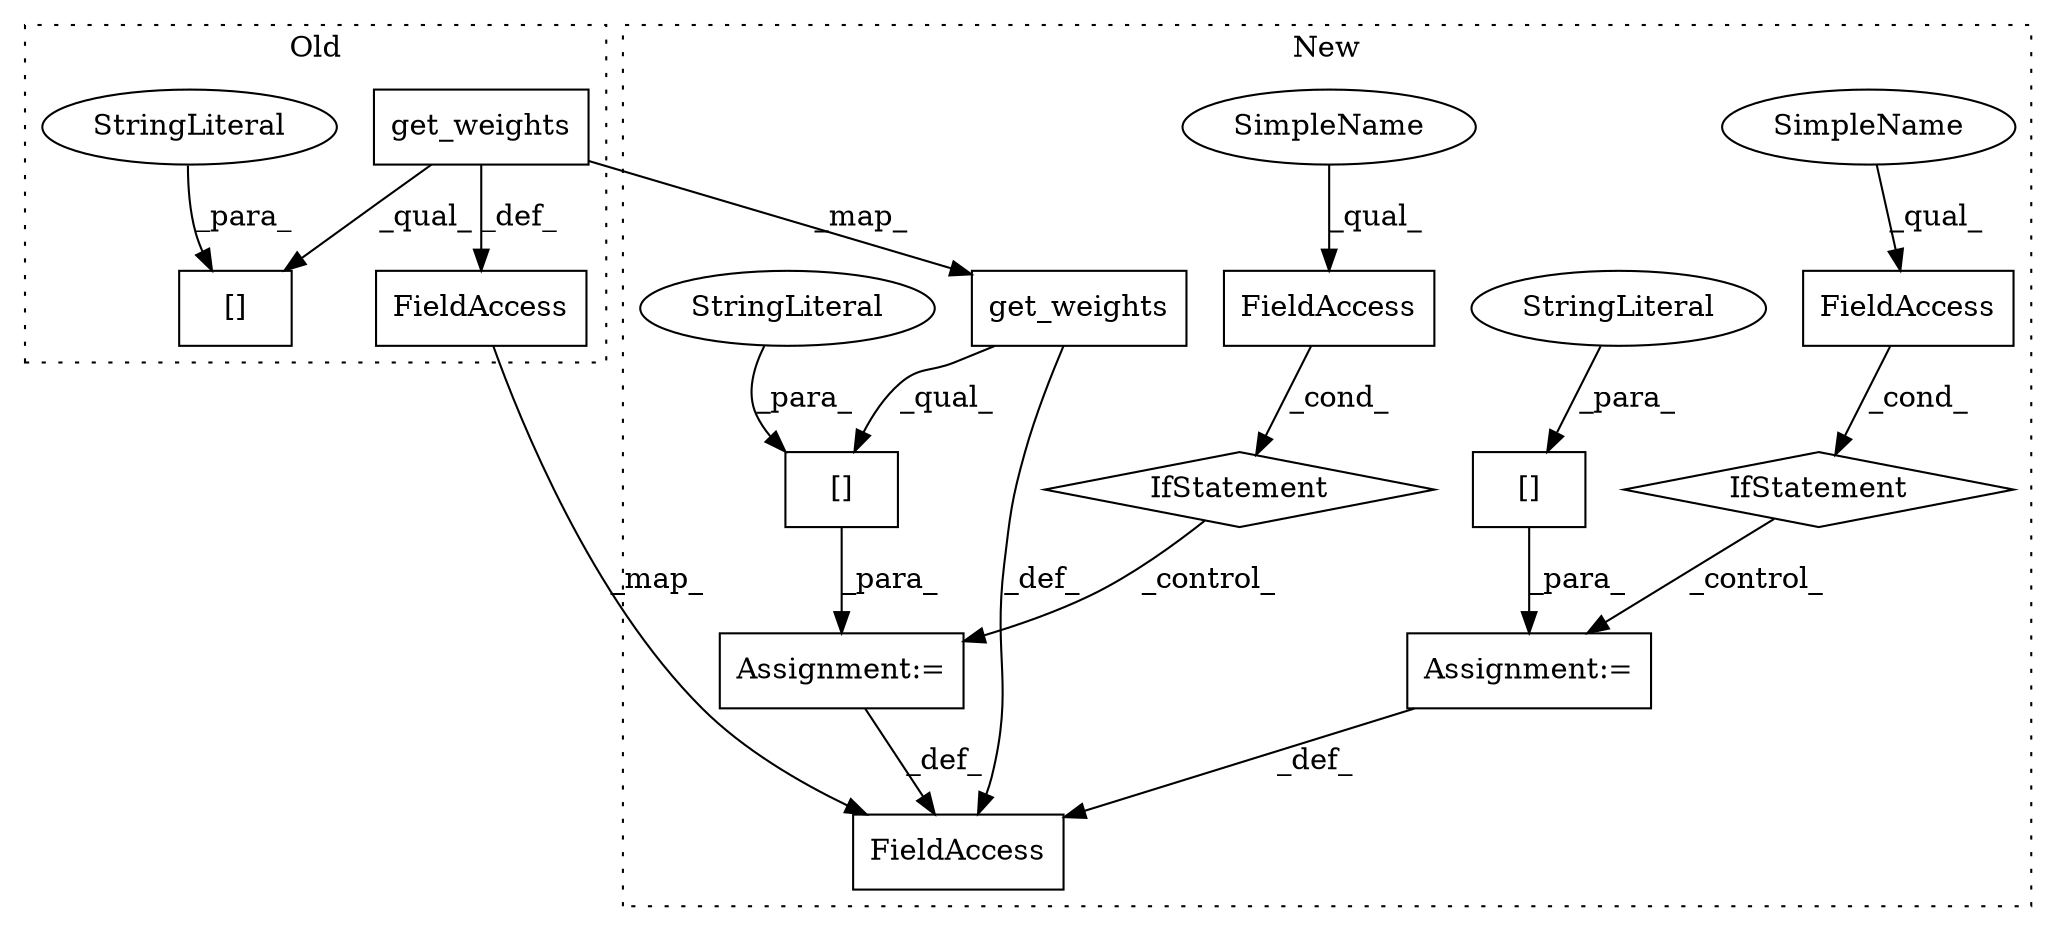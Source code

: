 digraph G {
subgraph cluster0 {
1 [label="get_weights" a="32" s="5246" l="13" shape="box"];
5 [label="[]" a="2" s="5240,5278" l="20,1" shape="box"];
9 [label="StringLiteral" a="45" s="5260" l="18" shape="ellipse"];
11 [label="FieldAccess" a="22" s="5486" l="20" shape="box"];
label = "Old";
style="dotted";
}
subgraph cluster1 {
2 [label="get_weights" a="32" s="5090" l="13" shape="box"];
3 [label="Assignment:=" a="7" s="5148" l="1" shape="box"];
4 [label="FieldAccess" a="22" s="5115" l="14" shape="box"];
6 [label="[]" a="2" s="5149,5175" l="8,1" shape="box"];
7 [label="IfStatement" a="25" s="5111,5129" l="4,2" shape="diamond"];
8 [label="StringLiteral" a="45" s="5157" l="18" shape="ellipse"];
10 [label="FieldAccess" a="22" s="5600" l="20" shape="box"];
12 [label="FieldAccess" a="22" s="5375" l="14" shape="box"];
13 [label="IfStatement" a="25" s="5371,5389" l="4,2" shape="diamond"];
14 [label="Assignment:=" a="7" s="5408" l="1" shape="box"];
15 [label="[]" a="2" s="5409,5435" l="8,1" shape="box"];
16 [label="StringLiteral" a="45" s="5417" l="18" shape="ellipse"];
17 [label="SimpleName" a="42" s="5375" l="5" shape="ellipse"];
18 [label="SimpleName" a="42" s="5115" l="5" shape="ellipse"];
label = "New";
style="dotted";
}
1 -> 5 [label="_qual_"];
1 -> 2 [label="_map_"];
1 -> 11 [label="_def_"];
2 -> 6 [label="_qual_"];
2 -> 10 [label="_def_"];
3 -> 10 [label="_def_"];
4 -> 7 [label="_cond_"];
6 -> 3 [label="_para_"];
7 -> 3 [label="_control_"];
8 -> 6 [label="_para_"];
9 -> 5 [label="_para_"];
11 -> 10 [label="_map_"];
12 -> 13 [label="_cond_"];
13 -> 14 [label="_control_"];
14 -> 10 [label="_def_"];
15 -> 14 [label="_para_"];
16 -> 15 [label="_para_"];
17 -> 12 [label="_qual_"];
18 -> 4 [label="_qual_"];
}